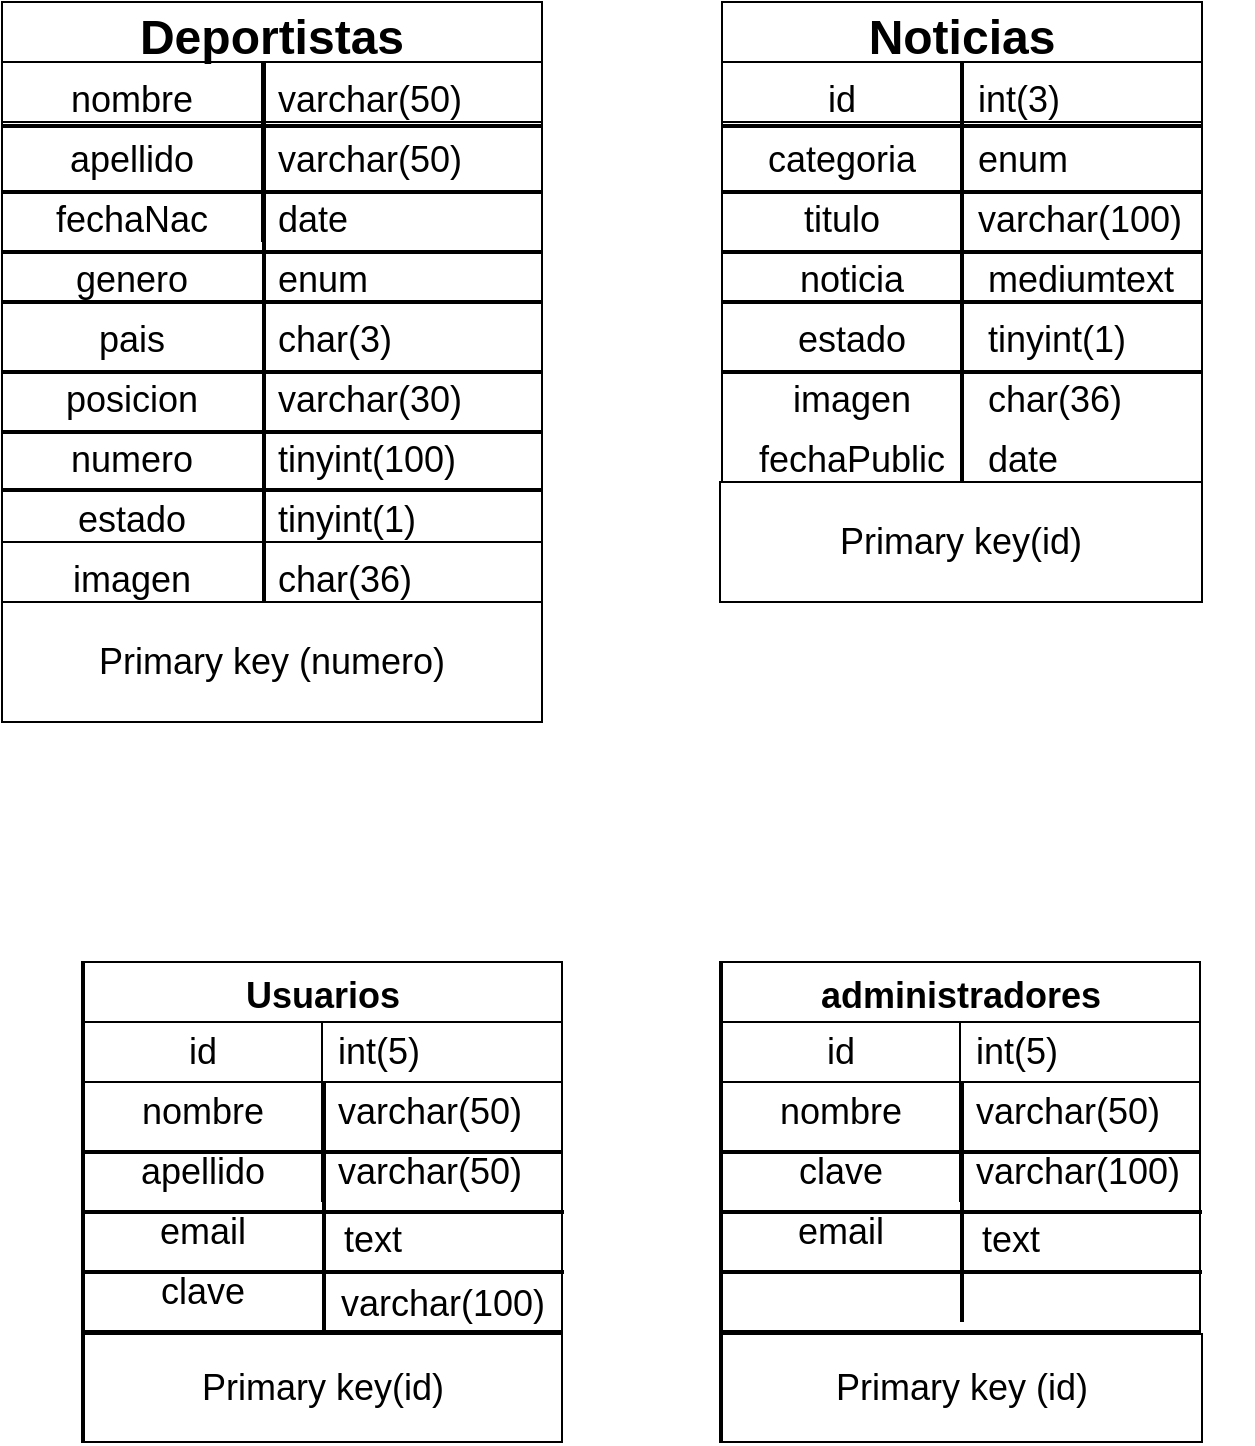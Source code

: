 <mxfile>
    <diagram id="TuymNfmh-jRm8Ag8tJe5" name="Página-1">
        <mxGraphModel dx="577" dy="823" grid="1" gridSize="10" guides="1" tooltips="1" connect="1" arrows="1" fold="1" page="1" pageScale="1" pageWidth="827" pageHeight="1169" math="0" shadow="0">
            <root>
                <mxCell id="0"/>
                <mxCell id="1" parent="0"/>
                <mxCell id="56" value="" style="rounded=0;whiteSpace=wrap;html=1;fontSize=18;" vertex="1" parent="1">
                    <mxGeometry x="80" y="350" width="270" height="30" as="geometry"/>
                </mxCell>
                <mxCell id="2" value="" style="whiteSpace=wrap;html=1;aspect=fixed;" vertex="1" parent="1">
                    <mxGeometry x="80" y="80" width="270" height="270" as="geometry"/>
                </mxCell>
                <mxCell id="25" value="Deportistas" style="shape=table;startSize=30;container=1;collapsible=0;childLayout=tableLayout;fixedRows=1;rowLines=0;fontStyle=1;align=center;pointerEvents=1;fontSize=24;" vertex="1" parent="1">
                    <mxGeometry x="80" y="80" width="270" height="270" as="geometry"/>
                </mxCell>
                <mxCell id="26" value="" style="shape=partialRectangle;html=1;whiteSpace=wrap;collapsible=0;dropTarget=0;pointerEvents=1;fillColor=none;top=0;left=0;bottom=1;right=0;points=[[0,0.5],[1,0.5]];portConstraint=eastwest;fontSize=24;" vertex="1" parent="25">
                    <mxGeometry y="30" width="270" height="30" as="geometry"/>
                </mxCell>
                <mxCell id="27" value="&lt;font style=&quot;font-size: 18px&quot;&gt;nombre&lt;/font&gt;" style="shape=partialRectangle;html=1;whiteSpace=wrap;connectable=0;fillColor=none;top=0;left=0;bottom=0;right=0;overflow=hidden;pointerEvents=1;fontSize=24;" vertex="1" parent="26">
                    <mxGeometry width="130" height="30" as="geometry">
                        <mxRectangle width="130" height="30" as="alternateBounds"/>
                    </mxGeometry>
                </mxCell>
                <mxCell id="28" value="&lt;font style=&quot;font-size: 18px&quot;&gt;varchar(50)&lt;/font&gt;" style="shape=partialRectangle;html=1;whiteSpace=wrap;connectable=0;fillColor=none;top=0;left=0;bottom=0;right=0;align=left;spacingLeft=6;overflow=hidden;pointerEvents=1;fontSize=24;" vertex="1" parent="26">
                    <mxGeometry x="130" width="140" height="30" as="geometry">
                        <mxRectangle width="140" height="30" as="alternateBounds"/>
                    </mxGeometry>
                </mxCell>
                <mxCell id="29" value="" style="shape=partialRectangle;html=1;whiteSpace=wrap;collapsible=0;dropTarget=0;pointerEvents=1;fillColor=none;top=0;left=0;bottom=0;right=0;points=[[0,0.5],[1,0.5]];portConstraint=eastwest;fontSize=24;" vertex="1" parent="25">
                    <mxGeometry y="60" width="270" height="30" as="geometry"/>
                </mxCell>
                <mxCell id="30" value="&lt;font style=&quot;font-size: 18px&quot;&gt;apellido&lt;/font&gt;" style="shape=partialRectangle;html=1;whiteSpace=wrap;connectable=0;fillColor=none;top=0;left=0;bottom=0;right=0;overflow=hidden;pointerEvents=1;fontSize=24;" vertex="1" parent="29">
                    <mxGeometry width="130" height="30" as="geometry">
                        <mxRectangle width="130" height="30" as="alternateBounds"/>
                    </mxGeometry>
                </mxCell>
                <mxCell id="31" value="&lt;font style=&quot;font-size: 18px&quot;&gt;varchar(50)&lt;/font&gt;" style="shape=partialRectangle;html=1;whiteSpace=wrap;connectable=0;fillColor=none;top=0;left=0;bottom=0;right=0;align=left;spacingLeft=6;overflow=hidden;pointerEvents=1;fontSize=24;" vertex="1" parent="29">
                    <mxGeometry x="130" width="140" height="30" as="geometry">
                        <mxRectangle width="140" height="30" as="alternateBounds"/>
                    </mxGeometry>
                </mxCell>
                <mxCell id="32" value="" style="shape=partialRectangle;html=1;whiteSpace=wrap;collapsible=0;dropTarget=0;pointerEvents=1;fillColor=none;top=0;left=0;bottom=0;right=0;points=[[0,0.5],[1,0.5]];portConstraint=eastwest;fontSize=24;" vertex="1" parent="25">
                    <mxGeometry y="90" width="270" height="30" as="geometry"/>
                </mxCell>
                <mxCell id="33" value="&lt;font style=&quot;font-size: 18px&quot;&gt;fechaNac&lt;/font&gt;" style="shape=partialRectangle;html=1;whiteSpace=wrap;connectable=0;fillColor=none;top=0;left=0;bottom=0;right=0;overflow=hidden;pointerEvents=1;fontSize=24;" vertex="1" parent="32">
                    <mxGeometry width="130" height="30" as="geometry">
                        <mxRectangle width="130" height="30" as="alternateBounds"/>
                    </mxGeometry>
                </mxCell>
                <mxCell id="34" value="&lt;font style=&quot;font-size: 18px&quot;&gt;date&lt;/font&gt;" style="shape=partialRectangle;html=1;whiteSpace=wrap;connectable=0;fillColor=none;top=0;left=0;bottom=0;right=0;align=left;spacingLeft=6;overflow=hidden;pointerEvents=1;fontSize=24;" vertex="1" parent="32">
                    <mxGeometry x="130" width="140" height="30" as="geometry">
                        <mxRectangle width="140" height="30" as="alternateBounds"/>
                    </mxGeometry>
                </mxCell>
                <mxCell id="35" value="&lt;font style=&quot;font-size: 18px&quot;&gt;genero&lt;/font&gt;" style="shape=partialRectangle;html=1;whiteSpace=wrap;connectable=0;fillColor=none;top=0;left=0;bottom=0;right=0;overflow=hidden;pointerEvents=1;fontSize=24;" vertex="1" parent="1">
                    <mxGeometry x="80" y="200" width="130" height="30" as="geometry">
                        <mxRectangle width="130" height="30" as="alternateBounds"/>
                    </mxGeometry>
                </mxCell>
                <mxCell id="36" value="&lt;font style=&quot;font-size: 18px&quot;&gt;pais&lt;/font&gt;" style="shape=partialRectangle;html=1;whiteSpace=wrap;connectable=0;fillColor=none;top=0;left=0;bottom=0;right=0;overflow=hidden;pointerEvents=1;fontSize=24;" vertex="1" parent="1">
                    <mxGeometry x="80" y="230" width="130" height="30" as="geometry">
                        <mxRectangle width="130" height="30" as="alternateBounds"/>
                    </mxGeometry>
                </mxCell>
                <mxCell id="37" value="&lt;font style=&quot;font-size: 18px&quot;&gt;posicion&lt;/font&gt;" style="shape=partialRectangle;html=1;whiteSpace=wrap;connectable=0;fillColor=none;top=0;left=0;bottom=0;right=0;overflow=hidden;pointerEvents=1;fontSize=24;" vertex="1" parent="1">
                    <mxGeometry x="80" y="260" width="130" height="30" as="geometry">
                        <mxRectangle width="130" height="30" as="alternateBounds"/>
                    </mxGeometry>
                </mxCell>
                <mxCell id="38" value="&lt;font style=&quot;font-size: 18px&quot;&gt;numero&lt;/font&gt;" style="shape=partialRectangle;html=1;whiteSpace=wrap;connectable=0;fillColor=none;top=0;left=0;bottom=0;right=0;overflow=hidden;pointerEvents=1;fontSize=24;" vertex="1" parent="1">
                    <mxGeometry x="80" y="290" width="130" height="30" as="geometry">
                        <mxRectangle width="130" height="30" as="alternateBounds"/>
                    </mxGeometry>
                </mxCell>
                <mxCell id="39" value="&lt;font style=&quot;font-size: 18px&quot;&gt;estado&lt;/font&gt;" style="shape=partialRectangle;html=1;whiteSpace=wrap;connectable=0;fillColor=none;top=0;left=0;bottom=0;right=0;overflow=hidden;pointerEvents=1;fontSize=24;" vertex="1" parent="1">
                    <mxGeometry x="80" y="320" width="130" height="30" as="geometry">
                        <mxRectangle width="130" height="30" as="alternateBounds"/>
                    </mxGeometry>
                </mxCell>
                <mxCell id="41" value="" style="line;strokeWidth=2;direction=south;html=1;fontSize=24;" vertex="1" parent="1">
                    <mxGeometry x="206" y="110" width="10" height="240" as="geometry"/>
                </mxCell>
                <mxCell id="42" value="&lt;font style=&quot;font-size: 18px&quot;&gt;enum&lt;/font&gt;" style="shape=partialRectangle;html=1;whiteSpace=wrap;connectable=0;fillColor=none;top=0;left=0;bottom=0;right=0;align=left;spacingLeft=6;overflow=hidden;pointerEvents=1;fontSize=24;" vertex="1" parent="1">
                    <mxGeometry x="210" y="200" width="140" height="30" as="geometry">
                        <mxRectangle width="140" height="30" as="alternateBounds"/>
                    </mxGeometry>
                </mxCell>
                <mxCell id="43" value="&lt;font style=&quot;font-size: 18px&quot;&gt;char(3)&lt;/font&gt;" style="shape=partialRectangle;html=1;whiteSpace=wrap;connectable=0;fillColor=none;top=0;left=0;bottom=0;right=0;align=left;spacingLeft=6;overflow=hidden;pointerEvents=1;fontSize=24;" vertex="1" parent="1">
                    <mxGeometry x="210" y="230" width="140" height="30" as="geometry">
                        <mxRectangle width="140" height="30" as="alternateBounds"/>
                    </mxGeometry>
                </mxCell>
                <mxCell id="44" value="&lt;font style=&quot;font-size: 18px&quot;&gt;varchar(30)&lt;/font&gt;" style="shape=partialRectangle;html=1;whiteSpace=wrap;connectable=0;fillColor=none;top=0;left=0;bottom=0;right=0;align=left;spacingLeft=6;overflow=hidden;pointerEvents=1;fontSize=24;" vertex="1" parent="1">
                    <mxGeometry x="210" y="260" width="140" height="30" as="geometry">
                        <mxRectangle width="140" height="30" as="alternateBounds"/>
                    </mxGeometry>
                </mxCell>
                <mxCell id="45" value="&lt;font style=&quot;font-size: 18px&quot;&gt;tinyint(100)&lt;/font&gt;" style="shape=partialRectangle;html=1;whiteSpace=wrap;connectable=0;fillColor=none;top=0;left=0;bottom=0;right=0;align=left;spacingLeft=6;overflow=hidden;pointerEvents=1;fontSize=24;" vertex="1" parent="1">
                    <mxGeometry x="210" y="290" width="140" height="30" as="geometry">
                        <mxRectangle width="140" height="30" as="alternateBounds"/>
                    </mxGeometry>
                </mxCell>
                <mxCell id="46" value="&lt;font style=&quot;font-size: 18px&quot;&gt;tinyint(1)&lt;/font&gt;" style="shape=partialRectangle;html=1;whiteSpace=wrap;connectable=0;fillColor=none;top=0;left=0;bottom=0;right=0;align=left;spacingLeft=6;overflow=hidden;pointerEvents=1;fontSize=24;" vertex="1" parent="1">
                    <mxGeometry x="210" y="320" width="140" height="30" as="geometry">
                        <mxRectangle width="140" height="30" as="alternateBounds"/>
                    </mxGeometry>
                </mxCell>
                <mxCell id="47" value="" style="line;strokeWidth=2;html=1;fontSize=24;" vertex="1" parent="1">
                    <mxGeometry x="80" y="170" width="270" height="10" as="geometry"/>
                </mxCell>
                <mxCell id="48" value="" style="line;strokeWidth=2;html=1;fontSize=24;" vertex="1" parent="1">
                    <mxGeometry x="80" y="200" width="270" height="10" as="geometry"/>
                </mxCell>
                <mxCell id="49" value="" style="line;strokeWidth=2;html=1;fontSize=24;" vertex="1" parent="1">
                    <mxGeometry x="80" y="225" width="270" height="10" as="geometry"/>
                </mxCell>
                <mxCell id="50" value="" style="line;strokeWidth=2;html=1;fontSize=24;" vertex="1" parent="1">
                    <mxGeometry x="80" y="260" width="270" height="10" as="geometry"/>
                </mxCell>
                <mxCell id="51" value="" style="line;strokeWidth=2;html=1;fontSize=24;" vertex="1" parent="1">
                    <mxGeometry x="80" y="290" width="270" height="10" as="geometry"/>
                </mxCell>
                <mxCell id="52" value="" style="line;strokeWidth=2;html=1;fontSize=24;" vertex="1" parent="1">
                    <mxGeometry x="80" y="319" width="270" height="10" as="geometry"/>
                </mxCell>
                <mxCell id="53" value="" style="line;strokeWidth=2;html=1;fontSize=24;" vertex="1" parent="1">
                    <mxGeometry x="80" y="137" width="270" height="10" as="geometry"/>
                </mxCell>
                <mxCell id="54" value="&lt;font style=&quot;font-size: 18px&quot;&gt;imagen&lt;/font&gt;" style="shape=partialRectangle;html=1;whiteSpace=wrap;connectable=0;fillColor=none;top=0;left=0;bottom=0;right=0;overflow=hidden;pointerEvents=1;fontSize=24;" vertex="1" parent="1">
                    <mxGeometry x="80" y="350" width="130" height="30" as="geometry">
                        <mxRectangle width="130" height="30" as="alternateBounds"/>
                    </mxGeometry>
                </mxCell>
                <mxCell id="55" value="&lt;font style=&quot;font-size: 18px&quot;&gt;char(36)&lt;/font&gt;" style="shape=partialRectangle;html=1;whiteSpace=wrap;connectable=0;fillColor=none;top=0;left=0;bottom=0;right=0;align=left;spacingLeft=6;overflow=hidden;pointerEvents=1;fontSize=24;" vertex="1" parent="1">
                    <mxGeometry x="210" y="350" width="140" height="30" as="geometry">
                        <mxRectangle width="140" height="30" as="alternateBounds"/>
                    </mxGeometry>
                </mxCell>
                <mxCell id="60" value="" style="line;strokeWidth=2;direction=south;html=1;fontSize=18;" vertex="1" parent="1">
                    <mxGeometry x="206" y="350" width="10" height="30" as="geometry"/>
                </mxCell>
                <mxCell id="62" value="" style="whiteSpace=wrap;html=1;aspect=fixed;" vertex="1" parent="1">
                    <mxGeometry x="440" y="80" width="240" height="240" as="geometry"/>
                </mxCell>
                <mxCell id="63" value="Noticias" style="shape=table;startSize=30;container=1;collapsible=0;childLayout=tableLayout;fixedRows=1;rowLines=0;fontStyle=1;align=center;pointerEvents=1;fontSize=24;" vertex="1" parent="1">
                    <mxGeometry x="440" y="80" width="240" height="240" as="geometry"/>
                </mxCell>
                <mxCell id="64" value="" style="shape=partialRectangle;html=1;whiteSpace=wrap;collapsible=0;dropTarget=0;pointerEvents=1;fillColor=none;top=0;left=0;bottom=1;right=0;points=[[0,0.5],[1,0.5]];portConstraint=eastwest;fontSize=24;" vertex="1" parent="63">
                    <mxGeometry y="30" width="240" height="30" as="geometry"/>
                </mxCell>
                <mxCell id="65" value="&lt;font style=&quot;font-size: 18px&quot;&gt;id&lt;/font&gt;" style="shape=partialRectangle;html=1;whiteSpace=wrap;connectable=0;fillColor=none;top=0;left=0;bottom=0;right=0;overflow=hidden;pointerEvents=1;fontSize=24;" vertex="1" parent="64">
                    <mxGeometry width="120" height="30" as="geometry">
                        <mxRectangle width="120" height="30" as="alternateBounds"/>
                    </mxGeometry>
                </mxCell>
                <mxCell id="66" value="&lt;font style=&quot;font-size: 18px&quot;&gt;int(3)&lt;/font&gt;" style="shape=partialRectangle;html=1;whiteSpace=wrap;connectable=0;fillColor=none;top=0;left=0;bottom=0;right=0;align=left;spacingLeft=6;overflow=hidden;pointerEvents=1;fontSize=24;" vertex="1" parent="64">
                    <mxGeometry x="120" width="120" height="30" as="geometry">
                        <mxRectangle width="120" height="30" as="alternateBounds"/>
                    </mxGeometry>
                </mxCell>
                <mxCell id="67" value="" style="shape=partialRectangle;html=1;whiteSpace=wrap;collapsible=0;dropTarget=0;pointerEvents=1;fillColor=none;top=0;left=0;bottom=0;right=0;points=[[0,0.5],[1,0.5]];portConstraint=eastwest;fontSize=24;" vertex="1" parent="63">
                    <mxGeometry y="60" width="240" height="30" as="geometry"/>
                </mxCell>
                <mxCell id="68" value="&lt;font style=&quot;font-size: 18px&quot;&gt;categoria&lt;/font&gt;" style="shape=partialRectangle;html=1;whiteSpace=wrap;connectable=0;fillColor=none;top=0;left=0;bottom=0;right=0;overflow=hidden;pointerEvents=1;fontSize=24;" vertex="1" parent="67">
                    <mxGeometry width="120" height="30" as="geometry">
                        <mxRectangle width="120" height="30" as="alternateBounds"/>
                    </mxGeometry>
                </mxCell>
                <mxCell id="69" value="&lt;font style=&quot;font-size: 18px&quot;&gt;enum&lt;/font&gt;" style="shape=partialRectangle;html=1;whiteSpace=wrap;connectable=0;fillColor=none;top=0;left=0;bottom=0;right=0;align=left;spacingLeft=6;overflow=hidden;pointerEvents=1;fontSize=24;" vertex="1" parent="67">
                    <mxGeometry x="120" width="120" height="30" as="geometry">
                        <mxRectangle width="120" height="30" as="alternateBounds"/>
                    </mxGeometry>
                </mxCell>
                <mxCell id="70" value="" style="shape=partialRectangle;html=1;whiteSpace=wrap;collapsible=0;dropTarget=0;pointerEvents=1;fillColor=none;top=0;left=0;bottom=0;right=0;points=[[0,0.5],[1,0.5]];portConstraint=eastwest;fontSize=24;" vertex="1" parent="63">
                    <mxGeometry y="90" width="240" height="30" as="geometry"/>
                </mxCell>
                <mxCell id="71" value="&lt;font style=&quot;font-size: 18px&quot;&gt;titulo&lt;/font&gt;" style="shape=partialRectangle;html=1;whiteSpace=wrap;connectable=0;fillColor=none;top=0;left=0;bottom=0;right=0;overflow=hidden;pointerEvents=1;fontSize=24;" vertex="1" parent="70">
                    <mxGeometry width="120" height="30" as="geometry">
                        <mxRectangle width="120" height="30" as="alternateBounds"/>
                    </mxGeometry>
                </mxCell>
                <mxCell id="72" value="&lt;font style=&quot;font-size: 18px&quot;&gt;varchar(100)&lt;/font&gt;" style="shape=partialRectangle;html=1;whiteSpace=wrap;connectable=0;fillColor=none;top=0;left=0;bottom=0;right=0;align=left;spacingLeft=6;overflow=hidden;pointerEvents=1;fontSize=24;" vertex="1" parent="70">
                    <mxGeometry x="120" width="120" height="30" as="geometry">
                        <mxRectangle width="120" height="30" as="alternateBounds"/>
                    </mxGeometry>
                </mxCell>
                <mxCell id="73" value="&lt;font style=&quot;font-size: 18px&quot;&gt;noticia&lt;/font&gt;" style="shape=partialRectangle;html=1;whiteSpace=wrap;connectable=0;fillColor=none;top=0;left=0;bottom=0;right=0;overflow=hidden;pointerEvents=1;fontSize=24;" vertex="1" parent="1">
                    <mxGeometry x="440" y="200" width="130" height="30" as="geometry">
                        <mxRectangle width="130" height="30" as="alternateBounds"/>
                    </mxGeometry>
                </mxCell>
                <mxCell id="74" value="&lt;font style=&quot;font-size: 18px&quot;&gt;estado&lt;/font&gt;" style="shape=partialRectangle;html=1;whiteSpace=wrap;connectable=0;fillColor=none;top=0;left=0;bottom=0;right=0;overflow=hidden;pointerEvents=1;fontSize=24;" vertex="1" parent="1">
                    <mxGeometry x="440" y="230" width="130" height="30" as="geometry">
                        <mxRectangle width="130" height="30" as="alternateBounds"/>
                    </mxGeometry>
                </mxCell>
                <mxCell id="75" value="&lt;font style=&quot;font-size: 18px&quot;&gt;imagen&lt;/font&gt;" style="shape=partialRectangle;html=1;whiteSpace=wrap;connectable=0;fillColor=none;top=0;left=0;bottom=0;right=0;overflow=hidden;pointerEvents=1;fontSize=24;" vertex="1" parent="1">
                    <mxGeometry x="440" y="260" width="130" height="30" as="geometry">
                        <mxRectangle width="130" height="30" as="alternateBounds"/>
                    </mxGeometry>
                </mxCell>
                <mxCell id="76" value="&lt;font style=&quot;font-size: 18px&quot;&gt;fechaPublic&lt;/font&gt;" style="shape=partialRectangle;html=1;whiteSpace=wrap;connectable=0;fillColor=none;top=0;left=0;bottom=0;right=0;overflow=hidden;pointerEvents=1;fontSize=24;" vertex="1" parent="1">
                    <mxGeometry x="440" y="290" width="130" height="30" as="geometry">
                        <mxRectangle width="130" height="30" as="alternateBounds"/>
                    </mxGeometry>
                </mxCell>
                <mxCell id="78" value="" style="line;strokeWidth=2;direction=south;html=1;fontSize=24;" vertex="1" parent="1">
                    <mxGeometry x="555" y="110" width="10" height="210" as="geometry"/>
                </mxCell>
                <mxCell id="79" value="&lt;font style=&quot;font-size: 18px&quot;&gt;mediumtext&lt;/font&gt;" style="shape=partialRectangle;html=1;whiteSpace=wrap;connectable=0;fillColor=none;top=0;left=0;bottom=0;right=0;align=left;spacingLeft=6;overflow=hidden;pointerEvents=1;fontSize=24;" vertex="1" parent="1">
                    <mxGeometry x="565" y="200" width="140" height="30" as="geometry">
                        <mxRectangle width="140" height="30" as="alternateBounds"/>
                    </mxGeometry>
                </mxCell>
                <mxCell id="80" value="&lt;font style=&quot;font-size: 18px&quot;&gt;tinyint(1)&lt;/font&gt;" style="shape=partialRectangle;html=1;whiteSpace=wrap;connectable=0;fillColor=none;top=0;left=0;bottom=0;right=0;align=left;spacingLeft=6;overflow=hidden;pointerEvents=1;fontSize=24;" vertex="1" parent="1">
                    <mxGeometry x="565" y="230" width="140" height="30" as="geometry">
                        <mxRectangle width="140" height="30" as="alternateBounds"/>
                    </mxGeometry>
                </mxCell>
                <mxCell id="81" value="&lt;font style=&quot;font-size: 18px&quot;&gt;char(36)&lt;/font&gt;" style="shape=partialRectangle;html=1;whiteSpace=wrap;connectable=0;fillColor=none;top=0;left=0;bottom=0;right=0;align=left;spacingLeft=6;overflow=hidden;pointerEvents=1;fontSize=24;" vertex="1" parent="1">
                    <mxGeometry x="565" y="260" width="140" height="30" as="geometry">
                        <mxRectangle width="140" height="30" as="alternateBounds"/>
                    </mxGeometry>
                </mxCell>
                <mxCell id="82" value="&lt;font style=&quot;font-size: 18px&quot;&gt;date&lt;/font&gt;" style="shape=partialRectangle;html=1;whiteSpace=wrap;connectable=0;fillColor=none;top=0;left=0;bottom=0;right=0;align=left;spacingLeft=6;overflow=hidden;pointerEvents=1;fontSize=24;" vertex="1" parent="1">
                    <mxGeometry x="565" y="290" width="140" height="30" as="geometry">
                        <mxRectangle width="140" height="30" as="alternateBounds"/>
                    </mxGeometry>
                </mxCell>
                <mxCell id="84" value="" style="line;strokeWidth=2;html=1;fontSize=24;" vertex="1" parent="1">
                    <mxGeometry x="440" y="170" width="240" height="10" as="geometry"/>
                </mxCell>
                <mxCell id="85" value="" style="line;strokeWidth=2;html=1;fontSize=24;" vertex="1" parent="1">
                    <mxGeometry x="440" y="200" width="240" height="10" as="geometry"/>
                </mxCell>
                <mxCell id="86" value="" style="line;strokeWidth=2;html=1;fontSize=24;" vertex="1" parent="1">
                    <mxGeometry x="440" y="225" width="240" height="10" as="geometry"/>
                </mxCell>
                <mxCell id="87" value="" style="line;strokeWidth=2;html=1;fontSize=24;" vertex="1" parent="1">
                    <mxGeometry x="440" y="260" width="240" height="10" as="geometry"/>
                </mxCell>
                <mxCell id="88" value="" style="line;strokeWidth=2;html=1;fontSize=24;direction=south;" vertex="1" parent="1">
                    <mxGeometry x="555" y="175" width="10" height="145" as="geometry"/>
                </mxCell>
                <mxCell id="90" value="" style="line;strokeWidth=2;html=1;fontSize=24;" vertex="1" parent="1">
                    <mxGeometry x="440" y="137" width="240" height="10" as="geometry"/>
                </mxCell>
                <mxCell id="101" value="" style="whiteSpace=wrap;html=1;aspect=fixed;fontSize=18;" vertex="1" parent="1">
                    <mxGeometry x="120" y="560" width="240" height="240" as="geometry"/>
                </mxCell>
                <mxCell id="102" value="Usuarios" style="shape=table;startSize=30;container=1;collapsible=0;childLayout=tableLayout;fixedRows=1;rowLines=0;fontStyle=1;align=center;pointerEvents=1;fontSize=18;" vertex="1" parent="1">
                    <mxGeometry x="121" y="560" width="239" height="240" as="geometry"/>
                </mxCell>
                <mxCell id="103" value="" style="shape=partialRectangle;html=1;whiteSpace=wrap;collapsible=0;dropTarget=0;pointerEvents=1;fillColor=none;top=0;left=0;bottom=1;right=0;points=[[0,0.5],[1,0.5]];portConstraint=eastwest;fontSize=18;" vertex="1" parent="102">
                    <mxGeometry y="30" width="239" height="30" as="geometry"/>
                </mxCell>
                <mxCell id="104" value="id" style="shape=partialRectangle;html=1;whiteSpace=wrap;connectable=0;fillColor=none;top=0;left=0;bottom=0;right=0;overflow=hidden;pointerEvents=1;fontSize=18;" vertex="1" parent="103">
                    <mxGeometry width="119" height="30" as="geometry">
                        <mxRectangle width="119" height="30" as="alternateBounds"/>
                    </mxGeometry>
                </mxCell>
                <mxCell id="105" value="int(5)" style="shape=partialRectangle;html=1;whiteSpace=wrap;connectable=0;fillColor=none;top=0;left=0;bottom=0;right=0;align=left;spacingLeft=6;overflow=hidden;pointerEvents=1;fontSize=18;" vertex="1" parent="103">
                    <mxGeometry x="119" width="120" height="30" as="geometry">
                        <mxRectangle width="120" height="30" as="alternateBounds"/>
                    </mxGeometry>
                </mxCell>
                <mxCell id="106" value="" style="shape=partialRectangle;html=1;whiteSpace=wrap;collapsible=0;dropTarget=0;pointerEvents=1;fillColor=none;top=0;left=0;bottom=0;right=0;points=[[0,0.5],[1,0.5]];portConstraint=eastwest;fontSize=18;" vertex="1" parent="102">
                    <mxGeometry y="60" width="239" height="30" as="geometry"/>
                </mxCell>
                <mxCell id="107" value="nombre" style="shape=partialRectangle;html=1;whiteSpace=wrap;connectable=0;fillColor=none;top=0;left=0;bottom=0;right=0;overflow=hidden;pointerEvents=1;fontSize=18;" vertex="1" parent="106">
                    <mxGeometry width="119" height="30" as="geometry">
                        <mxRectangle width="119" height="30" as="alternateBounds"/>
                    </mxGeometry>
                </mxCell>
                <mxCell id="108" value="varchar(50)" style="shape=partialRectangle;html=1;whiteSpace=wrap;connectable=0;fillColor=none;top=0;left=0;bottom=0;right=0;align=left;spacingLeft=6;overflow=hidden;pointerEvents=1;fontSize=18;" vertex="1" parent="106">
                    <mxGeometry x="119" width="120" height="30" as="geometry">
                        <mxRectangle width="120" height="30" as="alternateBounds"/>
                    </mxGeometry>
                </mxCell>
                <mxCell id="109" value="" style="shape=partialRectangle;html=1;whiteSpace=wrap;collapsible=0;dropTarget=0;pointerEvents=1;fillColor=none;top=0;left=0;bottom=0;right=0;points=[[0,0.5],[1,0.5]];portConstraint=eastwest;fontSize=18;" vertex="1" parent="102">
                    <mxGeometry y="90" width="239" height="30" as="geometry"/>
                </mxCell>
                <mxCell id="110" value="apellido" style="shape=partialRectangle;html=1;whiteSpace=wrap;connectable=0;fillColor=none;top=0;left=0;bottom=0;right=0;overflow=hidden;pointerEvents=1;fontSize=18;" vertex="1" parent="109">
                    <mxGeometry width="119" height="30" as="geometry">
                        <mxRectangle width="119" height="30" as="alternateBounds"/>
                    </mxGeometry>
                </mxCell>
                <mxCell id="111" value="varchar(50)" style="shape=partialRectangle;html=1;whiteSpace=wrap;connectable=0;fillColor=none;top=0;left=0;bottom=0;right=0;align=left;spacingLeft=6;overflow=hidden;pointerEvents=1;fontSize=18;" vertex="1" parent="109">
                    <mxGeometry x="119" width="120" height="30" as="geometry">
                        <mxRectangle width="120" height="30" as="alternateBounds"/>
                    </mxGeometry>
                </mxCell>
                <mxCell id="113" value="email" style="shape=partialRectangle;html=1;whiteSpace=wrap;connectable=0;fillColor=none;top=0;left=0;bottom=0;right=0;overflow=hidden;pointerEvents=1;fontSize=18;" vertex="1" parent="1">
                    <mxGeometry x="121" y="680" width="119" height="30" as="geometry">
                        <mxRectangle width="119" height="30" as="alternateBounds"/>
                    </mxGeometry>
                </mxCell>
                <mxCell id="114" value="clave" style="shape=partialRectangle;html=1;whiteSpace=wrap;connectable=0;fillColor=none;top=0;left=0;bottom=0;right=0;overflow=hidden;pointerEvents=1;fontSize=18;" vertex="1" parent="1">
                    <mxGeometry x="121" y="710" width="119" height="30" as="geometry">
                        <mxRectangle width="119" height="30" as="alternateBounds"/>
                    </mxGeometry>
                </mxCell>
                <mxCell id="116" value="text" style="shape=partialRectangle;html=1;whiteSpace=wrap;connectable=0;fillColor=none;top=0;left=0;bottom=0;right=0;overflow=hidden;pointerEvents=1;fontSize=18;" vertex="1" parent="1">
                    <mxGeometry x="205.5" y="684" width="119" height="30" as="geometry">
                        <mxRectangle width="119" height="30" as="alternateBounds"/>
                    </mxGeometry>
                </mxCell>
                <mxCell id="117" value="varchar(100)" style="shape=partialRectangle;html=1;whiteSpace=wrap;connectable=0;fillColor=none;top=0;left=0;bottom=0;right=0;overflow=hidden;pointerEvents=1;fontSize=18;" vertex="1" parent="1">
                    <mxGeometry x="241" y="716" width="119" height="30" as="geometry">
                        <mxRectangle width="119" height="30" as="alternateBounds"/>
                    </mxGeometry>
                </mxCell>
                <mxCell id="118" value="" style="line;strokeWidth=2;direction=south;html=1;fontSize=18;" vertex="1" parent="1">
                    <mxGeometry x="236" y="620" width="10" height="180" as="geometry"/>
                </mxCell>
                <mxCell id="119" value="" style="line;strokeWidth=2;html=1;fontSize=18;" vertex="1" parent="1">
                    <mxGeometry x="120" y="650" width="240" height="10" as="geometry"/>
                </mxCell>
                <mxCell id="120" value="" style="line;strokeWidth=2;html=1;fontSize=18;" vertex="1" parent="1">
                    <mxGeometry x="121" y="680" width="240" height="10" as="geometry"/>
                </mxCell>
                <mxCell id="121" value="" style="line;strokeWidth=2;html=1;fontSize=18;" vertex="1" parent="1">
                    <mxGeometry x="121" y="710" width="240" height="10" as="geometry"/>
                </mxCell>
                <mxCell id="122" value="" style="line;strokeWidth=2;html=1;fontSize=18;" vertex="1" parent="1">
                    <mxGeometry x="120" y="740" width="240" height="10" as="geometry"/>
                </mxCell>
                <mxCell id="125" value="" style="whiteSpace=wrap;html=1;aspect=fixed;fontSize=18;" vertex="1" parent="1">
                    <mxGeometry x="439" y="560" width="240" height="240" as="geometry"/>
                </mxCell>
                <mxCell id="126" value="administradores" style="shape=table;startSize=30;container=1;collapsible=0;childLayout=tableLayout;fixedRows=1;rowLines=0;fontStyle=1;align=center;pointerEvents=1;fontSize=18;" vertex="1" parent="1">
                    <mxGeometry x="440" y="560" width="239" height="240" as="geometry"/>
                </mxCell>
                <mxCell id="127" value="" style="shape=partialRectangle;html=1;whiteSpace=wrap;collapsible=0;dropTarget=0;pointerEvents=1;fillColor=none;top=0;left=0;bottom=1;right=0;points=[[0,0.5],[1,0.5]];portConstraint=eastwest;fontSize=18;" vertex="1" parent="126">
                    <mxGeometry y="30" width="239" height="30" as="geometry"/>
                </mxCell>
                <mxCell id="128" value="id" style="shape=partialRectangle;html=1;whiteSpace=wrap;connectable=0;fillColor=none;top=0;left=0;bottom=0;right=0;overflow=hidden;pointerEvents=1;fontSize=18;" vertex="1" parent="127">
                    <mxGeometry width="119" height="30" as="geometry">
                        <mxRectangle width="119" height="30" as="alternateBounds"/>
                    </mxGeometry>
                </mxCell>
                <mxCell id="129" value="int(5)" style="shape=partialRectangle;html=1;whiteSpace=wrap;connectable=0;fillColor=none;top=0;left=0;bottom=0;right=0;align=left;spacingLeft=6;overflow=hidden;pointerEvents=1;fontSize=18;" vertex="1" parent="127">
                    <mxGeometry x="119" width="120" height="30" as="geometry">
                        <mxRectangle width="120" height="30" as="alternateBounds"/>
                    </mxGeometry>
                </mxCell>
                <mxCell id="130" value="" style="shape=partialRectangle;html=1;whiteSpace=wrap;collapsible=0;dropTarget=0;pointerEvents=1;fillColor=none;top=0;left=0;bottom=0;right=0;points=[[0,0.5],[1,0.5]];portConstraint=eastwest;fontSize=18;" vertex="1" parent="126">
                    <mxGeometry y="60" width="239" height="30" as="geometry"/>
                </mxCell>
                <mxCell id="131" value="nombre" style="shape=partialRectangle;html=1;whiteSpace=wrap;connectable=0;fillColor=none;top=0;left=0;bottom=0;right=0;overflow=hidden;pointerEvents=1;fontSize=18;" vertex="1" parent="130">
                    <mxGeometry width="119" height="30" as="geometry">
                        <mxRectangle width="119" height="30" as="alternateBounds"/>
                    </mxGeometry>
                </mxCell>
                <mxCell id="132" value="varchar(50)" style="shape=partialRectangle;html=1;whiteSpace=wrap;connectable=0;fillColor=none;top=0;left=0;bottom=0;right=0;align=left;spacingLeft=6;overflow=hidden;pointerEvents=1;fontSize=18;" vertex="1" parent="130">
                    <mxGeometry x="119" width="120" height="30" as="geometry">
                        <mxRectangle width="120" height="30" as="alternateBounds"/>
                    </mxGeometry>
                </mxCell>
                <mxCell id="133" value="" style="shape=partialRectangle;html=1;whiteSpace=wrap;collapsible=0;dropTarget=0;pointerEvents=1;fillColor=none;top=0;left=0;bottom=0;right=0;points=[[0,0.5],[1,0.5]];portConstraint=eastwest;fontSize=18;" vertex="1" parent="126">
                    <mxGeometry y="90" width="239" height="30" as="geometry"/>
                </mxCell>
                <mxCell id="134" value="clave" style="shape=partialRectangle;html=1;whiteSpace=wrap;connectable=0;fillColor=none;top=0;left=0;bottom=0;right=0;overflow=hidden;pointerEvents=1;fontSize=18;" vertex="1" parent="133">
                    <mxGeometry width="119" height="30" as="geometry">
                        <mxRectangle width="119" height="30" as="alternateBounds"/>
                    </mxGeometry>
                </mxCell>
                <mxCell id="135" value="varchar(100)" style="shape=partialRectangle;html=1;whiteSpace=wrap;connectable=0;fillColor=none;top=0;left=0;bottom=0;right=0;align=left;spacingLeft=6;overflow=hidden;pointerEvents=1;fontSize=18;" vertex="1" parent="133">
                    <mxGeometry x="119" width="120" height="30" as="geometry">
                        <mxRectangle width="120" height="30" as="alternateBounds"/>
                    </mxGeometry>
                </mxCell>
                <mxCell id="136" value="email" style="shape=partialRectangle;html=1;whiteSpace=wrap;connectable=0;fillColor=none;top=0;left=0;bottom=0;right=0;overflow=hidden;pointerEvents=1;fontSize=18;" vertex="1" parent="1">
                    <mxGeometry x="440" y="680" width="119" height="30" as="geometry">
                        <mxRectangle width="119" height="30" as="alternateBounds"/>
                    </mxGeometry>
                </mxCell>
                <mxCell id="138" value="text" style="shape=partialRectangle;html=1;whiteSpace=wrap;connectable=0;fillColor=none;top=0;left=0;bottom=0;right=0;overflow=hidden;pointerEvents=1;fontSize=18;" vertex="1" parent="1">
                    <mxGeometry x="524.5" y="684" width="119" height="30" as="geometry">
                        <mxRectangle width="119" height="30" as="alternateBounds"/>
                    </mxGeometry>
                </mxCell>
                <mxCell id="140" value="" style="line;strokeWidth=2;direction=south;html=1;fontSize=18;" vertex="1" parent="1">
                    <mxGeometry x="555" y="620" width="10" height="120" as="geometry"/>
                </mxCell>
                <mxCell id="141" value="" style="line;strokeWidth=2;html=1;fontSize=18;" vertex="1" parent="1">
                    <mxGeometry x="439" y="650" width="240" height="10" as="geometry"/>
                </mxCell>
                <mxCell id="142" value="" style="line;strokeWidth=2;html=1;fontSize=18;" vertex="1" parent="1">
                    <mxGeometry x="440" y="680" width="240" height="10" as="geometry"/>
                </mxCell>
                <mxCell id="143" value="" style="line;strokeWidth=2;html=1;fontSize=18;" vertex="1" parent="1">
                    <mxGeometry x="440" y="710" width="240" height="10" as="geometry"/>
                </mxCell>
                <mxCell id="144" value="" style="line;strokeWidth=2;html=1;fontSize=18;" vertex="1" parent="1">
                    <mxGeometry x="439" y="740" width="240" height="10" as="geometry"/>
                </mxCell>
                <mxCell id="145" value="Primary key (numero)" style="rounded=0;whiteSpace=wrap;html=1;fontSize=18;" vertex="1" parent="1">
                    <mxGeometry x="80" y="380" width="270" height="60" as="geometry"/>
                </mxCell>
                <mxCell id="146" value="Primary key(id)" style="rounded=0;whiteSpace=wrap;html=1;fontSize=18;" vertex="1" parent="1">
                    <mxGeometry x="439" y="320" width="241" height="60" as="geometry"/>
                </mxCell>
                <mxCell id="147" value="Primary key (id)" style="rounded=0;whiteSpace=wrap;html=1;fontSize=18;" vertex="1" parent="1">
                    <mxGeometry x="440" y="746" width="240" height="54" as="geometry"/>
                </mxCell>
                <mxCell id="148" value="Primary key(id)" style="rounded=0;whiteSpace=wrap;html=1;fontSize=18;" vertex="1" parent="1">
                    <mxGeometry x="121" y="746" width="239" height="54" as="geometry"/>
                </mxCell>
            </root>
        </mxGraphModel>
    </diagram>
</mxfile>